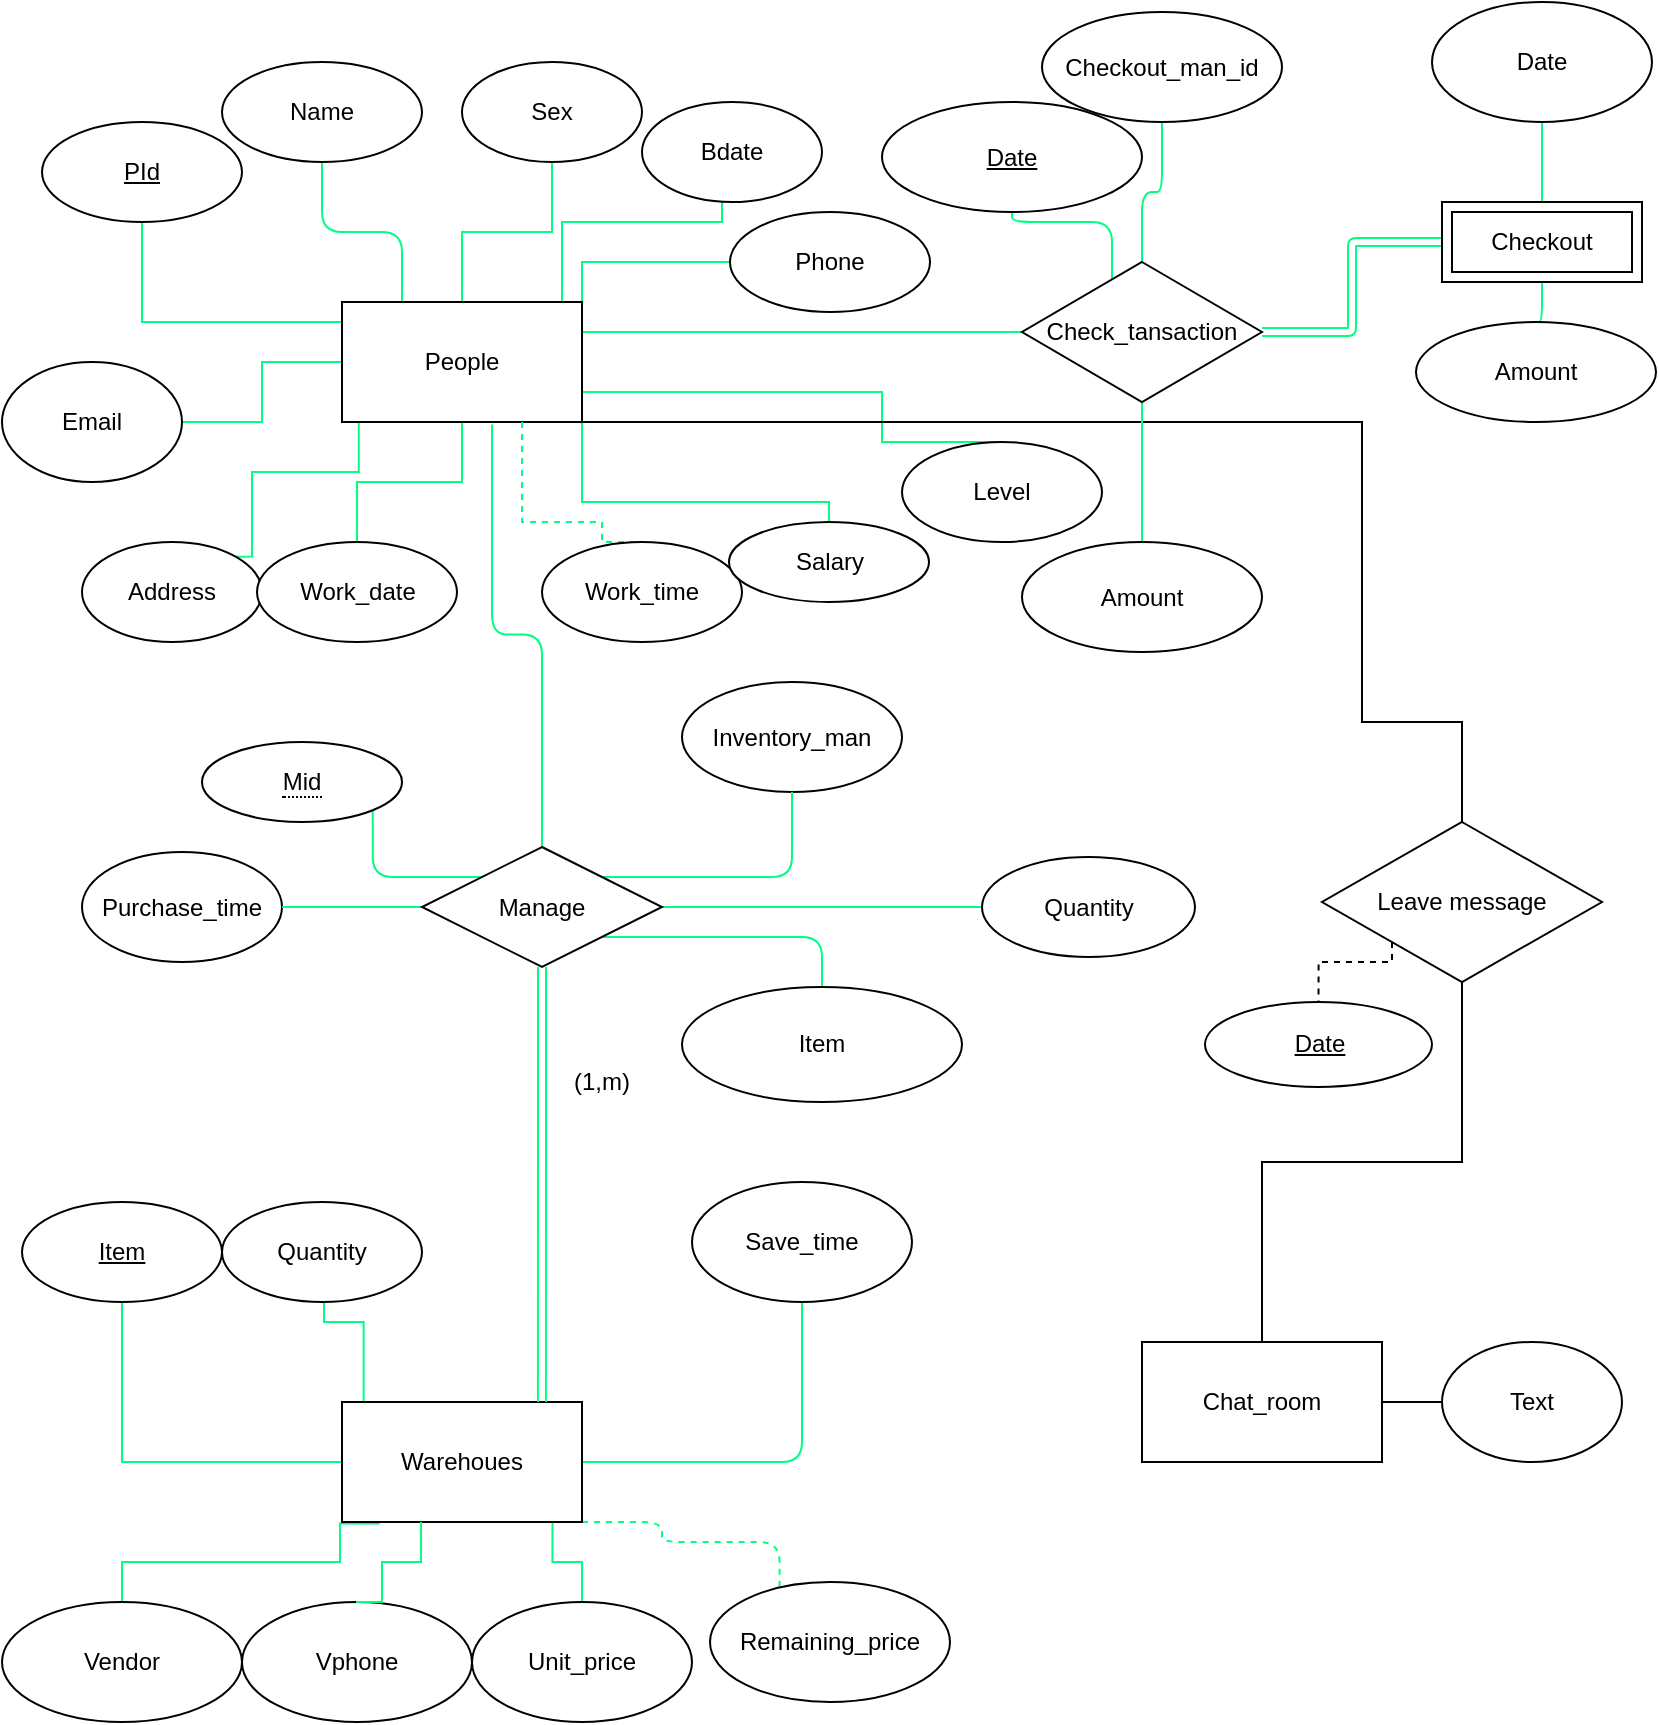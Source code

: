 <mxfile version="14.1.1" type="device"><diagram id="_MBfy5JrqvehvmlIorPw" name="Page-1"><mxGraphModel dx="481" dy="577" grid="1" gridSize="10" guides="1" tooltips="1" connect="1" arrows="1" fold="1" page="1" pageScale="1" pageWidth="827" pageHeight="1169" math="0" shadow="0"><root><mxCell id="0"/><mxCell id="1" parent="0"/><mxCell id="uNftOGQoHCn2zirwvzFt-14" value="" style="edgeStyle=orthogonalEdgeStyle;rounded=0;orthogonalLoop=1;jettySize=auto;html=1;exitX=1;exitY=0.75;exitDx=0;exitDy=0;entryX=0.5;entryY=0;entryDx=0;entryDy=0;endArrow=none;endFill=0;strokeColor=#00FF80;" parent="1" source="uNftOGQoHCn2zirwvzFt-1" target="uNftOGQoHCn2zirwvzFt-5" edge="1"><mxGeometry relative="1" as="geometry"><Array as="points"><mxPoint x="440" y="195"/></Array></mxGeometry></mxCell><mxCell id="uNftOGQoHCn2zirwvzFt-15" value="" style="edgeStyle=orthogonalEdgeStyle;rounded=0;orthogonalLoop=1;jettySize=auto;html=1;endArrow=none;endFill=0;strokeColor=#00FF80;" parent="1" source="uNftOGQoHCn2zirwvzFt-1" target="uNftOGQoHCn2zirwvzFt-2" edge="1"><mxGeometry relative="1" as="geometry"><Array as="points"><mxPoint x="70" y="160"/></Array></mxGeometry></mxCell><mxCell id="uNftOGQoHCn2zirwvzFt-16" style="edgeStyle=orthogonalEdgeStyle;rounded=0;orthogonalLoop=1;jettySize=auto;html=1;entryX=0;entryY=0.5;entryDx=0;entryDy=0;endArrow=none;endFill=0;exitX=1;exitY=0;exitDx=0;exitDy=0;strokeColor=#00FF80;" parent="1" source="uNftOGQoHCn2zirwvzFt-1" target="uNftOGQoHCn2zirwvzFt-4" edge="1"><mxGeometry relative="1" as="geometry"><mxPoint x="330" y="130" as="targetPoint"/><Array as="points"><mxPoint x="290" y="130"/><mxPoint x="364" y="130"/></Array></mxGeometry></mxCell><mxCell id="uNftOGQoHCn2zirwvzFt-18" value="" style="edgeStyle=orthogonalEdgeStyle;rounded=0;orthogonalLoop=1;jettySize=auto;html=1;endArrow=none;endFill=0;strokeColor=#00FF80;" parent="1" source="uNftOGQoHCn2zirwvzFt-1" target="uNftOGQoHCn2zirwvzFt-17" edge="1"><mxGeometry relative="1" as="geometry"/></mxCell><mxCell id="uNftOGQoHCn2zirwvzFt-21" value="" style="edgeStyle=orthogonalEdgeStyle;rounded=0;orthogonalLoop=1;jettySize=auto;html=1;exitX=0.87;exitY=0.033;exitDx=0;exitDy=0;exitPerimeter=0;endArrow=none;endFill=0;strokeColor=#00FF80;" parent="1" source="uNftOGQoHCn2zirwvzFt-1" target="uNftOGQoHCn2zirwvzFt-20" edge="1"><mxGeometry relative="1" as="geometry"><Array as="points"><mxPoint x="280" y="152"/><mxPoint x="280" y="110"/><mxPoint x="360" y="110"/></Array></mxGeometry></mxCell><mxCell id="uNftOGQoHCn2zirwvzFt-23" style="edgeStyle=orthogonalEdgeStyle;rounded=0;orthogonalLoop=1;jettySize=auto;html=1;exitX=0.07;exitY=1;exitDx=0;exitDy=0;entryX=1;entryY=0;entryDx=0;entryDy=0;exitPerimeter=0;endArrow=none;endFill=0;strokeColor=#00FF80;" parent="1" source="uNftOGQoHCn2zirwvzFt-1" target="uNftOGQoHCn2zirwvzFt-22" edge="1"><mxGeometry relative="1" as="geometry"><Array as="points"><mxPoint x="178" y="235"/><mxPoint x="125" y="235"/><mxPoint x="125" y="277"/></Array></mxGeometry></mxCell><mxCell id="uNftOGQoHCn2zirwvzFt-25" value="" style="edgeStyle=orthogonalEdgeStyle;rounded=0;orthogonalLoop=1;jettySize=auto;html=1;endArrow=none;endFill=0;strokeColor=#00FF80;" parent="1" source="uNftOGQoHCn2zirwvzFt-1" target="uNftOGQoHCn2zirwvzFt-24" edge="1"><mxGeometry relative="1" as="geometry"/></mxCell><mxCell id="uNftOGQoHCn2zirwvzFt-27" value="" style="edgeStyle=orthogonalEdgeStyle;rounded=0;orthogonalLoop=1;jettySize=auto;html=1;endArrow=none;endFill=0;strokeColor=#00FF80;" parent="1" source="uNftOGQoHCn2zirwvzFt-1" target="uNftOGQoHCn2zirwvzFt-26" edge="1"><mxGeometry relative="1" as="geometry"/></mxCell><mxCell id="uNftOGQoHCn2zirwvzFt-60" style="edgeStyle=orthogonalEdgeStyle;rounded=0;orthogonalLoop=1;jettySize=auto;html=1;exitX=1;exitY=1;exitDx=0;exitDy=0;entryX=0.5;entryY=0;entryDx=0;entryDy=0;endArrow=none;endFill=0;strokeColor=#00FF80;" parent="1" source="uNftOGQoHCn2zirwvzFt-1" target="uNftOGQoHCn2zirwvzFt-56" edge="1"><mxGeometry relative="1" as="geometry"><Array as="points"><mxPoint x="290" y="250"/><mxPoint x="414" y="250"/></Array></mxGeometry></mxCell><mxCell id="uNftOGQoHCn2zirwvzFt-66" style="edgeStyle=orthogonalEdgeStyle;rounded=1;orthogonalLoop=1;jettySize=auto;html=1;exitX=0.25;exitY=0;exitDx=0;exitDy=0;entryX=0.5;entryY=1;entryDx=0;entryDy=0;endArrow=none;endFill=0;strokeColor=#00FF80;" parent="1" source="uNftOGQoHCn2zirwvzFt-1" target="uNftOGQoHCn2zirwvzFt-3" edge="1"><mxGeometry relative="1" as="geometry"/></mxCell><mxCell id="uNftOGQoHCn2zirwvzFt-100" style="edgeStyle=orthogonalEdgeStyle;rounded=1;orthogonalLoop=1;jettySize=auto;html=1;exitX=1;exitY=0.25;exitDx=0;exitDy=0;entryX=0;entryY=0.5;entryDx=0;entryDy=0;endArrow=none;endFill=0;strokeColor=#00FF80;" parent="1" source="uNftOGQoHCn2zirwvzFt-1" target="uNftOGQoHCn2zirwvzFt-85" edge="1"><mxGeometry relative="1" as="geometry"/></mxCell><mxCell id="ZYtLPyHKxL-RzrB85TTj-3" style="edgeStyle=orthogonalEdgeStyle;rounded=0;orthogonalLoop=1;jettySize=auto;html=1;exitX=1;exitY=0.5;exitDx=0;exitDy=0;entryX=0.5;entryY=0;entryDx=0;entryDy=0;endArrow=none;endFill=0;" edge="1" parent="1" source="uNftOGQoHCn2zirwvzFt-1" target="ZYtLPyHKxL-RzrB85TTj-2"><mxGeometry relative="1" as="geometry"><Array as="points"><mxPoint x="290" y="210"/><mxPoint x="680" y="210"/><mxPoint x="680" y="360"/><mxPoint x="730" y="360"/></Array></mxGeometry></mxCell><mxCell id="uNftOGQoHCn2zirwvzFt-1" value="People" style="rounded=0;whiteSpace=wrap;html=1;" parent="1" vertex="1"><mxGeometry x="170" y="150" width="120" height="60" as="geometry"/></mxCell><mxCell id="uNftOGQoHCn2zirwvzFt-2" value="&lt;u&gt;PId&lt;/u&gt;" style="ellipse;whiteSpace=wrap;html=1;fontStyle=0;horizontal=1;" parent="1" vertex="1"><mxGeometry x="20" y="60" width="100" height="50" as="geometry"/></mxCell><mxCell id="uNftOGQoHCn2zirwvzFt-3" value="Name" style="ellipse;whiteSpace=wrap;html=1;" parent="1" vertex="1"><mxGeometry x="110" y="30" width="100" height="50" as="geometry"/></mxCell><mxCell id="uNftOGQoHCn2zirwvzFt-4" value="Phone" style="ellipse;whiteSpace=wrap;html=1;" parent="1" vertex="1"><mxGeometry x="364" y="105" width="100" height="50" as="geometry"/></mxCell><mxCell id="uNftOGQoHCn2zirwvzFt-5" value="Level" style="ellipse;whiteSpace=wrap;html=1;" parent="1" vertex="1"><mxGeometry x="450" y="220" width="100" height="50" as="geometry"/></mxCell><mxCell id="uNftOGQoHCn2zirwvzFt-17" value="Sex" style="ellipse;whiteSpace=wrap;html=1;rounded=0;" parent="1" vertex="1"><mxGeometry x="230" y="30" width="90" height="50" as="geometry"/></mxCell><mxCell id="uNftOGQoHCn2zirwvzFt-20" value="Bdate" style="ellipse;whiteSpace=wrap;html=1;rounded=0;" parent="1" vertex="1"><mxGeometry x="320" y="50" width="90" height="50" as="geometry"/></mxCell><mxCell id="uNftOGQoHCn2zirwvzFt-22" value="Address" style="ellipse;whiteSpace=wrap;html=1;rounded=0;" parent="1" vertex="1"><mxGeometry x="40" y="270" width="90" height="50" as="geometry"/></mxCell><mxCell id="uNftOGQoHCn2zirwvzFt-24" value="Email" style="ellipse;whiteSpace=wrap;html=1;rounded=0;" parent="1" vertex="1"><mxGeometry y="180" width="90" height="60" as="geometry"/></mxCell><mxCell id="uNftOGQoHCn2zirwvzFt-26" value="Work_date" style="ellipse;whiteSpace=wrap;html=1;rounded=0;" parent="1" vertex="1"><mxGeometry x="127.5" y="270" width="100" height="50" as="geometry"/></mxCell><mxCell id="uNftOGQoHCn2zirwvzFt-29" value="" style="edgeStyle=orthogonalEdgeStyle;rounded=0;orthogonalLoop=1;jettySize=auto;html=1;entryX=0.5;entryY=0;entryDx=0;entryDy=0;exitX=0.75;exitY=1;exitDx=0;exitDy=0;dashed=1;endArrow=none;endFill=0;strokeColor=#00FF80;" parent="1" source="uNftOGQoHCn2zirwvzFt-1" target="uNftOGQoHCn2zirwvzFt-28" edge="1"><mxGeometry relative="1" as="geometry"><Array as="points"><mxPoint x="260" y="260"/><mxPoint x="300" y="260"/></Array></mxGeometry></mxCell><mxCell id="uNftOGQoHCn2zirwvzFt-28" value="Work_time" style="ellipse;whiteSpace=wrap;html=1;rounded=0;" parent="1" vertex="1"><mxGeometry x="270" y="270" width="100" height="50" as="geometry"/></mxCell><mxCell id="uNftOGQoHCn2zirwvzFt-32" value="" style="edgeStyle=orthogonalEdgeStyle;rounded=0;orthogonalLoop=1;jettySize=auto;html=1;endArrow=none;endFill=0;strokeColor=#00FF80;" parent="1" source="uNftOGQoHCn2zirwvzFt-30" target="uNftOGQoHCn2zirwvzFt-31" edge="1"><mxGeometry relative="1" as="geometry"/></mxCell><mxCell id="uNftOGQoHCn2zirwvzFt-34" value="" style="edgeStyle=orthogonalEdgeStyle;rounded=0;orthogonalLoop=1;jettySize=auto;html=1;exitX=0.09;exitY=0.013;exitDx=0;exitDy=0;exitPerimeter=0;endArrow=none;endFill=0;strokeColor=#00FF80;" parent="1" source="uNftOGQoHCn2zirwvzFt-30" target="uNftOGQoHCn2zirwvzFt-33" edge="1"><mxGeometry relative="1" as="geometry"><Array as="points"><mxPoint x="161" y="660"/></Array></mxGeometry></mxCell><mxCell id="uNftOGQoHCn2zirwvzFt-40" value="" style="edgeStyle=orthogonalEdgeStyle;rounded=1;orthogonalLoop=1;jettySize=auto;html=1;endArrow=none;endFill=0;strokeColor=#00FF80;" parent="1" source="uNftOGQoHCn2zirwvzFt-30" target="uNftOGQoHCn2zirwvzFt-39" edge="1"><mxGeometry relative="1" as="geometry"/></mxCell><mxCell id="uNftOGQoHCn2zirwvzFt-42" value="" style="edgeStyle=orthogonalEdgeStyle;rounded=0;orthogonalLoop=1;jettySize=auto;html=1;exitX=0.157;exitY=1.013;exitDx=0;exitDy=0;exitPerimeter=0;endArrow=none;endFill=0;strokeColor=#00FF80;" parent="1" source="uNftOGQoHCn2zirwvzFt-30" target="uNftOGQoHCn2zirwvzFt-41" edge="1"><mxGeometry relative="1" as="geometry"><mxPoint x="170" y="780" as="sourcePoint"/><Array as="points"><mxPoint x="169" y="780"/><mxPoint x="60" y="780"/></Array></mxGeometry></mxCell><mxCell id="uNftOGQoHCn2zirwvzFt-48" value="" style="edgeStyle=orthogonalEdgeStyle;rounded=0;orthogonalLoop=1;jettySize=auto;html=1;exitX=0.877;exitY=0.987;exitDx=0;exitDy=0;exitPerimeter=0;endArrow=none;endFill=0;strokeColor=#00FF80;" parent="1" source="uNftOGQoHCn2zirwvzFt-30" target="uNftOGQoHCn2zirwvzFt-47" edge="1"><mxGeometry relative="1" as="geometry"/></mxCell><mxCell id="uNftOGQoHCn2zirwvzFt-67" style="edgeStyle=orthogonalEdgeStyle;rounded=1;orthogonalLoop=1;jettySize=auto;html=1;exitX=1;exitY=1;exitDx=0;exitDy=0;entryX=0.29;entryY=0.073;entryDx=0;entryDy=0;entryPerimeter=0;endArrow=none;endFill=0;dashed=1;strokeColor=#00FF80;" parent="1" source="uNftOGQoHCn2zirwvzFt-30" target="uNftOGQoHCn2zirwvzFt-49" edge="1"><mxGeometry relative="1" as="geometry"><Array as="points"><mxPoint x="330" y="760"/><mxPoint x="330" y="770"/><mxPoint x="389" y="770"/></Array></mxGeometry></mxCell><mxCell id="uNftOGQoHCn2zirwvzFt-30" value="Warehoues" style="rounded=0;whiteSpace=wrap;html=1;" parent="1" vertex="1"><mxGeometry x="170" y="700" width="120" height="60" as="geometry"/></mxCell><mxCell id="uNftOGQoHCn2zirwvzFt-31" value="Item" style="ellipse;whiteSpace=wrap;html=1;rounded=0;fontStyle=4" parent="1" vertex="1"><mxGeometry x="10" y="600" width="100" height="50" as="geometry"/></mxCell><mxCell id="uNftOGQoHCn2zirwvzFt-33" value="Quantity" style="ellipse;whiteSpace=wrap;html=1;rounded=0;" parent="1" vertex="1"><mxGeometry x="110" y="600" width="100" height="50" as="geometry"/></mxCell><mxCell id="uNftOGQoHCn2zirwvzFt-37" value="Purchase_time" style="ellipse;whiteSpace=wrap;html=1;rounded=0;" parent="1" vertex="1"><mxGeometry x="40" y="425" width="100" height="55" as="geometry"/></mxCell><mxCell id="uNftOGQoHCn2zirwvzFt-39" value="Save_time" style="ellipse;whiteSpace=wrap;html=1;rounded=0;" parent="1" vertex="1"><mxGeometry x="345" y="590" width="110" height="60" as="geometry"/></mxCell><mxCell id="uNftOGQoHCn2zirwvzFt-41" value="Vendor" style="ellipse;whiteSpace=wrap;html=1;rounded=0;" parent="1" vertex="1"><mxGeometry y="800" width="120" height="60" as="geometry"/></mxCell><mxCell id="uNftOGQoHCn2zirwvzFt-43" value="Vphone" style="ellipse;whiteSpace=wrap;html=1;rounded=0;" parent="1" vertex="1"><mxGeometry x="120" y="800" width="115" height="60" as="geometry"/></mxCell><mxCell id="uNftOGQoHCn2zirwvzFt-47" value="Unit_price" style="ellipse;whiteSpace=wrap;html=1;rounded=0;" parent="1" vertex="1"><mxGeometry x="235" y="800" width="110" height="60" as="geometry"/></mxCell><mxCell id="uNftOGQoHCn2zirwvzFt-49" value="Remaining_price" style="ellipse;whiteSpace=wrap;html=1;" parent="1" vertex="1"><mxGeometry x="354" y="790" width="120" height="60" as="geometry"/></mxCell><mxCell id="uNftOGQoHCn2zirwvzFt-56" value="Salary" style="ellipse;whiteSpace=wrap;html=1;align=center;" parent="1" vertex="1"><mxGeometry x="363.5" y="260" width="100" height="40" as="geometry"/></mxCell><mxCell id="uNftOGQoHCn2zirwvzFt-61" value="Inventory_man" style="ellipse;whiteSpace=wrap;html=1;rounded=0;" parent="1" vertex="1"><mxGeometry x="340" y="340" width="110" height="55" as="geometry"/></mxCell><mxCell id="uNftOGQoHCn2zirwvzFt-65" value="" style="edgeStyle=orthogonalEdgeStyle;rounded=0;orthogonalLoop=1;jettySize=auto;html=1;endArrow=none;endFill=0;strokeColor=#00FF80;" parent="1" edge="1"><mxGeometry relative="1" as="geometry"><mxPoint x="209.5" y="760" as="sourcePoint"/><mxPoint x="177" y="800" as="targetPoint"/><Array as="points"><mxPoint x="210" y="780"/><mxPoint x="190" y="780"/><mxPoint x="190" y="800"/></Array></mxGeometry></mxCell><mxCell id="uNftOGQoHCn2zirwvzFt-70" value="" style="edgeStyle=orthogonalEdgeStyle;rounded=1;orthogonalLoop=1;jettySize=auto;html=1;endArrow=none;endFill=0;strokeColor=#00FF80;" parent="1" source="uNftOGQoHCn2zirwvzFt-69" target="uNftOGQoHCn2zirwvzFt-37" edge="1"><mxGeometry relative="1" as="geometry"/></mxCell><mxCell id="uNftOGQoHCn2zirwvzFt-71" value="" style="edgeStyle=orthogonalEdgeStyle;rounded=1;orthogonalLoop=1;jettySize=auto;html=1;endArrow=none;endFill=0;strokeColor=#00FF80;exitX=1;exitY=0;exitDx=0;exitDy=0;" parent="1" source="uNftOGQoHCn2zirwvzFt-69" target="uNftOGQoHCn2zirwvzFt-61" edge="1"><mxGeometry relative="1" as="geometry"/></mxCell><mxCell id="uNftOGQoHCn2zirwvzFt-72" value="" style="edgeStyle=orthogonalEdgeStyle;rounded=1;orthogonalLoop=1;jettySize=auto;html=1;endArrow=none;endFill=0;entryX=0.625;entryY=1.02;entryDx=0;entryDy=0;entryPerimeter=0;strokeColor=#00FF80;" parent="1" source="uNftOGQoHCn2zirwvzFt-69" target="uNftOGQoHCn2zirwvzFt-1" edge="1"><mxGeometry relative="1" as="geometry"/></mxCell><mxCell id="uNftOGQoHCn2zirwvzFt-75" style="edgeStyle=orthogonalEdgeStyle;shape=link;rounded=1;orthogonalLoop=1;jettySize=auto;html=1;exitX=0.5;exitY=1;exitDx=0;exitDy=0;entryX=0.833;entryY=0;entryDx=0;entryDy=0;entryPerimeter=0;endArrow=none;endFill=0;strokeColor=#00FF80;" parent="1" source="uNftOGQoHCn2zirwvzFt-69" target="uNftOGQoHCn2zirwvzFt-30" edge="1"><mxGeometry relative="1" as="geometry"/></mxCell><mxCell id="uNftOGQoHCn2zirwvzFt-99" style="edgeStyle=orthogonalEdgeStyle;rounded=1;orthogonalLoop=1;jettySize=auto;html=1;exitX=0;exitY=0;exitDx=0;exitDy=0;entryX=1;entryY=1;entryDx=0;entryDy=0;endArrow=none;endFill=0;strokeColor=#00FF80;" parent="1" source="uNftOGQoHCn2zirwvzFt-69" target="uNftOGQoHCn2zirwvzFt-98" edge="1"><mxGeometry relative="1" as="geometry"/></mxCell><mxCell id="uNftOGQoHCn2zirwvzFt-103" value="" style="edgeStyle=orthogonalEdgeStyle;rounded=1;orthogonalLoop=1;jettySize=auto;html=1;endArrow=none;endFill=0;strokeColor=#00FF80;exitX=1;exitY=1;exitDx=0;exitDy=0;" parent="1" source="uNftOGQoHCn2zirwvzFt-69" target="uNftOGQoHCn2zirwvzFt-102" edge="1"><mxGeometry relative="1" as="geometry"/></mxCell><mxCell id="uNftOGQoHCn2zirwvzFt-105" value="" style="edgeStyle=orthogonalEdgeStyle;rounded=1;orthogonalLoop=1;jettySize=auto;html=1;endArrow=none;endFill=0;strokeColor=#00FF80;" parent="1" source="uNftOGQoHCn2zirwvzFt-69" target="uNftOGQoHCn2zirwvzFt-104" edge="1"><mxGeometry relative="1" as="geometry"/></mxCell><mxCell id="uNftOGQoHCn2zirwvzFt-69" value="Manage" style="shape=rhombus;perimeter=rhombusPerimeter;whiteSpace=wrap;html=1;align=center;" parent="1" vertex="1"><mxGeometry x="210" y="422.5" width="120" height="60" as="geometry"/></mxCell><mxCell id="uNftOGQoHCn2zirwvzFt-77" value="(1,m)" style="text;html=1;strokeColor=none;fillColor=none;align=center;verticalAlign=middle;whiteSpace=wrap;rounded=0;" parent="1" vertex="1"><mxGeometry x="280" y="530" width="40" height="20" as="geometry"/></mxCell><mxCell id="uNftOGQoHCn2zirwvzFt-82" value="" style="edgeStyle=orthogonalEdgeStyle;rounded=1;orthogonalLoop=1;jettySize=auto;html=1;endArrow=none;endFill=0;exitX=0.5;exitY=1;exitDx=0;exitDy=0;strokeColor=#00FF80;" parent="1" source="uNftOGQoHCn2zirwvzFt-101" target="uNftOGQoHCn2zirwvzFt-81" edge="1"><mxGeometry relative="1" as="geometry"><mxPoint x="770" y="240" as="sourcePoint"/></mxGeometry></mxCell><mxCell id="uNftOGQoHCn2zirwvzFt-86" value="" style="edgeStyle=orthogonalEdgeStyle;rounded=1;orthogonalLoop=1;jettySize=auto;html=1;endArrow=none;endFill=0;shape=link;exitX=0;exitY=0.5;exitDx=0;exitDy=0;strokeColor=#00FF80;" parent="1" source="uNftOGQoHCn2zirwvzFt-101" target="uNftOGQoHCn2zirwvzFt-85" edge="1"><mxGeometry relative="1" as="geometry"/></mxCell><mxCell id="uNftOGQoHCn2zirwvzFt-81" value="Amount" style="ellipse;whiteSpace=wrap;html=1;" parent="1" vertex="1"><mxGeometry x="707" y="160" width="120" height="50" as="geometry"/></mxCell><mxCell id="uNftOGQoHCn2zirwvzFt-88" value="" style="edgeStyle=orthogonalEdgeStyle;rounded=1;orthogonalLoop=1;jettySize=auto;html=1;endArrow=none;endFill=0;exitX=0;exitY=0;exitDx=0;exitDy=0;strokeColor=#00FF80;" parent="1" source="uNftOGQoHCn2zirwvzFt-85" target="uNftOGQoHCn2zirwvzFt-87" edge="1"><mxGeometry relative="1" as="geometry"><Array as="points"><mxPoint x="555" y="110"/><mxPoint x="505" y="110"/></Array></mxGeometry></mxCell><mxCell id="uNftOGQoHCn2zirwvzFt-95" value="" style="edgeStyle=orthogonalEdgeStyle;rounded=1;orthogonalLoop=1;jettySize=auto;html=1;endArrow=none;endFill=0;strokeColor=#00FF80;" parent="1" source="uNftOGQoHCn2zirwvzFt-85" target="uNftOGQoHCn2zirwvzFt-94" edge="1"><mxGeometry relative="1" as="geometry"/></mxCell><mxCell id="uNftOGQoHCn2zirwvzFt-109" value="" style="edgeStyle=orthogonalEdgeStyle;rounded=1;orthogonalLoop=1;jettySize=auto;html=1;endArrow=none;endFill=0;strokeColor=#00FF80;" parent="1" source="uNftOGQoHCn2zirwvzFt-85" target="uNftOGQoHCn2zirwvzFt-108" edge="1"><mxGeometry relative="1" as="geometry"/></mxCell><mxCell id="uNftOGQoHCn2zirwvzFt-85" value="Check_tansaction" style="rhombus;whiteSpace=wrap;html=1;" parent="1" vertex="1"><mxGeometry x="510" y="130" width="120" height="70" as="geometry"/></mxCell><mxCell id="uNftOGQoHCn2zirwvzFt-87" value="Date" style="ellipse;whiteSpace=wrap;html=1;fontStyle=4" parent="1" vertex="1"><mxGeometry x="440" y="50" width="130" height="55" as="geometry"/></mxCell><mxCell id="uNftOGQoHCn2zirwvzFt-94" value="Checkout_man_id" style="ellipse;whiteSpace=wrap;html=1;" parent="1" vertex="1"><mxGeometry x="520" y="5" width="120" height="55" as="geometry"/></mxCell><mxCell id="uNftOGQoHCn2zirwvzFt-98" value="&lt;span style=&quot;border-bottom: 1px dotted&quot;&gt;Mid&lt;/span&gt;" style="ellipse;whiteSpace=wrap;html=1;align=center;" parent="1" vertex="1"><mxGeometry x="100" y="370" width="100" height="40" as="geometry"/></mxCell><mxCell id="uNftOGQoHCn2zirwvzFt-107" value="" style="edgeStyle=orthogonalEdgeStyle;rounded=1;orthogonalLoop=1;jettySize=auto;html=1;endArrow=none;endFill=0;strokeColor=#00FF80;" parent="1" source="uNftOGQoHCn2zirwvzFt-101" target="uNftOGQoHCn2zirwvzFt-106" edge="1"><mxGeometry relative="1" as="geometry"/></mxCell><mxCell id="uNftOGQoHCn2zirwvzFt-101" value="Checkout" style="shape=ext;margin=3;double=1;whiteSpace=wrap;html=1;align=center;" parent="1" vertex="1"><mxGeometry x="720" y="100" width="100" height="40" as="geometry"/></mxCell><mxCell id="uNftOGQoHCn2zirwvzFt-102" value="Item" style="ellipse;whiteSpace=wrap;html=1;" parent="1" vertex="1"><mxGeometry x="340" y="492.5" width="140" height="57.5" as="geometry"/></mxCell><mxCell id="uNftOGQoHCn2zirwvzFt-104" value="Quantity" style="ellipse;whiteSpace=wrap;html=1;" parent="1" vertex="1"><mxGeometry x="490" y="427.5" width="106.5" height="50" as="geometry"/></mxCell><mxCell id="uNftOGQoHCn2zirwvzFt-106" value="Date" style="ellipse;whiteSpace=wrap;html=1;" parent="1" vertex="1"><mxGeometry x="715" width="110" height="60" as="geometry"/></mxCell><mxCell id="uNftOGQoHCn2zirwvzFt-108" value="Amount" style="ellipse;whiteSpace=wrap;html=1;" parent="1" vertex="1"><mxGeometry x="510" y="270" width="120" height="55" as="geometry"/></mxCell><mxCell id="ZYtLPyHKxL-RzrB85TTj-6" value="" style="edgeStyle=orthogonalEdgeStyle;rounded=0;orthogonalLoop=1;jettySize=auto;html=1;endArrow=none;endFill=0;" edge="1" parent="1" source="ZYtLPyHKxL-RzrB85TTj-1" target="ZYtLPyHKxL-RzrB85TTj-5"><mxGeometry relative="1" as="geometry"/></mxCell><mxCell id="ZYtLPyHKxL-RzrB85TTj-1" value="Chat_room" style="rounded=0;whiteSpace=wrap;html=1;" vertex="1" parent="1"><mxGeometry x="570" y="670" width="120" height="60" as="geometry"/></mxCell><mxCell id="ZYtLPyHKxL-RzrB85TTj-4" style="edgeStyle=orthogonalEdgeStyle;rounded=0;orthogonalLoop=1;jettySize=auto;html=1;exitX=0.5;exitY=1;exitDx=0;exitDy=0;entryX=0.5;entryY=0;entryDx=0;entryDy=0;endArrow=none;endFill=0;" edge="1" parent="1" source="ZYtLPyHKxL-RzrB85TTj-2" target="ZYtLPyHKxL-RzrB85TTj-1"><mxGeometry relative="1" as="geometry"/></mxCell><mxCell id="ZYtLPyHKxL-RzrB85TTj-9" style="edgeStyle=orthogonalEdgeStyle;rounded=0;orthogonalLoop=1;jettySize=auto;html=1;exitX=0;exitY=1;exitDx=0;exitDy=0;entryX=0.5;entryY=0;entryDx=0;entryDy=0;dashed=1;endArrow=none;endFill=0;" edge="1" parent="1" source="ZYtLPyHKxL-RzrB85TTj-2" target="ZYtLPyHKxL-RzrB85TTj-8"><mxGeometry relative="1" as="geometry"><Array as="points"><mxPoint x="695" y="480"/><mxPoint x="658" y="480"/></Array></mxGeometry></mxCell><mxCell id="ZYtLPyHKxL-RzrB85TTj-2" value="Leave message" style="rhombus;whiteSpace=wrap;html=1;" vertex="1" parent="1"><mxGeometry x="660" y="410" width="140" height="80" as="geometry"/></mxCell><mxCell id="ZYtLPyHKxL-RzrB85TTj-5" value="Text" style="ellipse;whiteSpace=wrap;html=1;rounded=0;" vertex="1" parent="1"><mxGeometry x="720" y="670" width="90" height="60" as="geometry"/></mxCell><mxCell id="ZYtLPyHKxL-RzrB85TTj-8" value="&lt;u&gt;Date&lt;/u&gt;" style="ellipse;whiteSpace=wrap;html=1;" vertex="1" parent="1"><mxGeometry x="601.5" y="500" width="113.5" height="42.5" as="geometry"/></mxCell></root></mxGraphModel></diagram></mxfile>